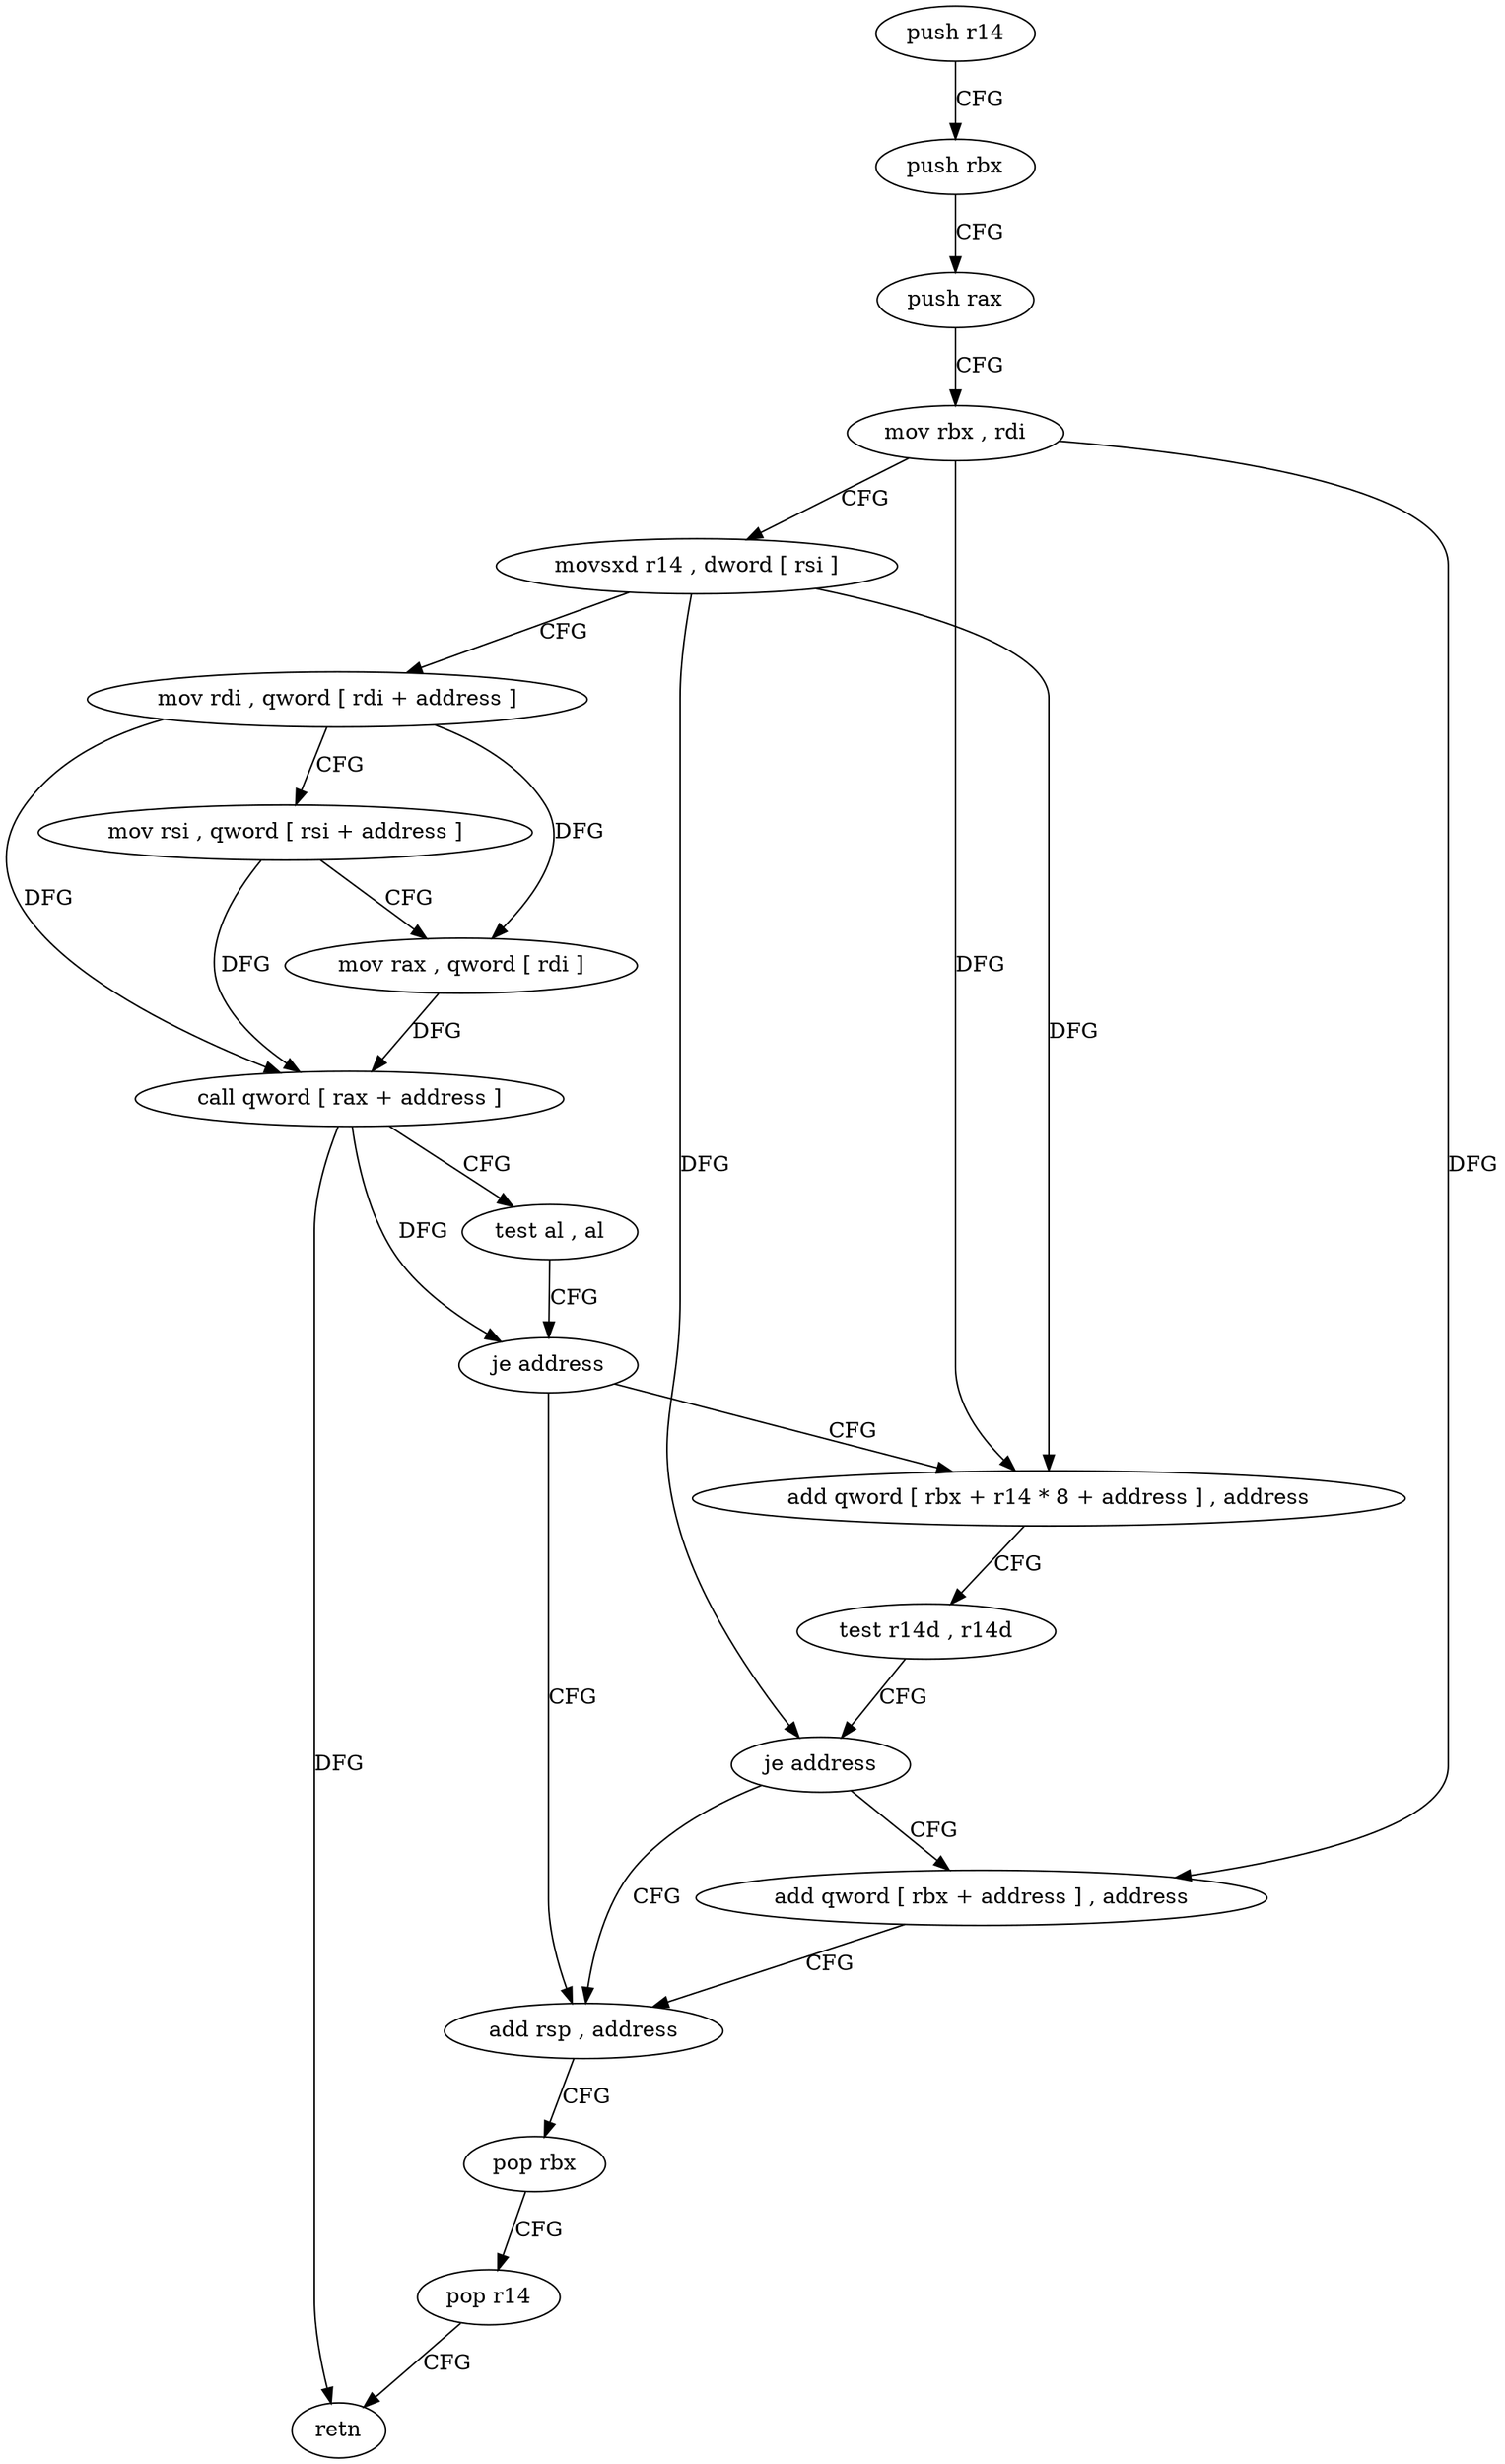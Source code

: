 digraph "func" {
"72112" [label = "push r14" ]
"72114" [label = "push rbx" ]
"72115" [label = "push rax" ]
"72116" [label = "mov rbx , rdi" ]
"72119" [label = "movsxd r14 , dword [ rsi ]" ]
"72122" [label = "mov rdi , qword [ rdi + address ]" ]
"72129" [label = "mov rsi , qword [ rsi + address ]" ]
"72133" [label = "mov rax , qword [ rdi ]" ]
"72136" [label = "call qword [ rax + address ]" ]
"72142" [label = "test al , al" ]
"72144" [label = "je address" ]
"72168" [label = "add rsp , address" ]
"72146" [label = "add qword [ rbx + r14 * 8 + address ] , address" ]
"72172" [label = "pop rbx" ]
"72173" [label = "pop r14" ]
"72175" [label = "retn" ]
"72155" [label = "test r14d , r14d" ]
"72158" [label = "je address" ]
"72160" [label = "add qword [ rbx + address ] , address" ]
"72112" -> "72114" [ label = "CFG" ]
"72114" -> "72115" [ label = "CFG" ]
"72115" -> "72116" [ label = "CFG" ]
"72116" -> "72119" [ label = "CFG" ]
"72116" -> "72146" [ label = "DFG" ]
"72116" -> "72160" [ label = "DFG" ]
"72119" -> "72122" [ label = "CFG" ]
"72119" -> "72146" [ label = "DFG" ]
"72119" -> "72158" [ label = "DFG" ]
"72122" -> "72129" [ label = "CFG" ]
"72122" -> "72133" [ label = "DFG" ]
"72122" -> "72136" [ label = "DFG" ]
"72129" -> "72133" [ label = "CFG" ]
"72129" -> "72136" [ label = "DFG" ]
"72133" -> "72136" [ label = "DFG" ]
"72136" -> "72142" [ label = "CFG" ]
"72136" -> "72144" [ label = "DFG" ]
"72136" -> "72175" [ label = "DFG" ]
"72142" -> "72144" [ label = "CFG" ]
"72144" -> "72168" [ label = "CFG" ]
"72144" -> "72146" [ label = "CFG" ]
"72168" -> "72172" [ label = "CFG" ]
"72146" -> "72155" [ label = "CFG" ]
"72172" -> "72173" [ label = "CFG" ]
"72173" -> "72175" [ label = "CFG" ]
"72155" -> "72158" [ label = "CFG" ]
"72158" -> "72168" [ label = "CFG" ]
"72158" -> "72160" [ label = "CFG" ]
"72160" -> "72168" [ label = "CFG" ]
}
